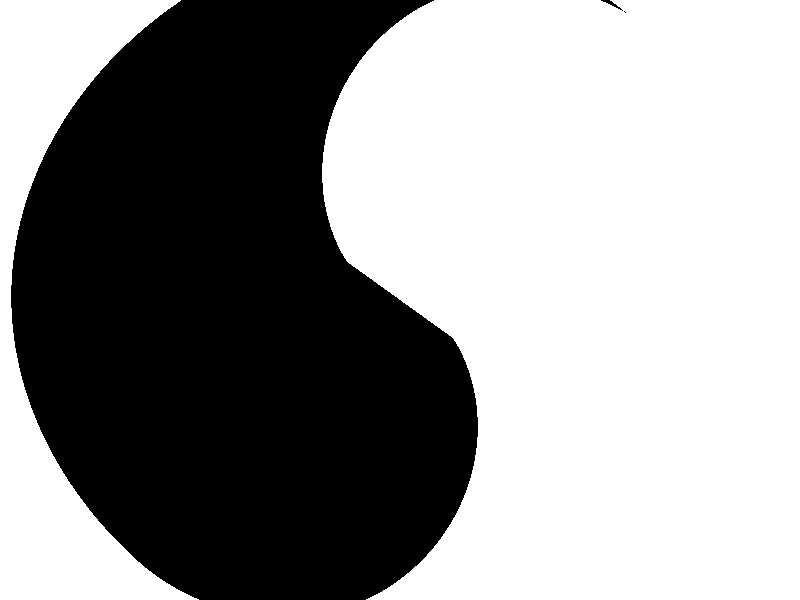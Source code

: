 // POV-Ray 3.6 / 3.7 Example Scene File "yin_yang.pov"
// author: Friedrich A. Lohmueller, Aug-2005/Jan-2011  
// email:  Friedrich.Lohmueller_at_t-online.de
// homepage: http://www.f-lohmueller.de
//--------------------------------------------------------------------------
#version 3.6; // 3.7;
global_settings{ assumed_gamma 1.0 }
#default{ finish{ ambient 0.1 diffuse 0.9 }} 
//--------------------------------------------------------------------------
#include "colors.inc"
#include "textures.inc"
#include "functions.inc"
//--------------------------------------------------------------------------
// camera ------------------------------------------------------------------
#declare Camera0 = camera {ultra_wide_angle angle 50           // front view
                           location  <0.0 , 0.0 ,-3.0>
                           right     x*image_width/image_height
                           look_at   <0.0 , 0.0 , 0.0>}
camera{Camera0}
// sun ---------------------------------------------------------------------
light_source{< 3000,3000,-3000> color White}
// sky ---------------------------------------------------------------------
sky_sphere { pigment { color White}
                  } //end of skysphere
//--------------------------------------------------------------------------
//---------------------------   scenery objects  ---------------------------
//--------------------------------------------------------------------------



union{
isosurface {
  function{
    f_comma( 
       x,y,z,
       0.95 //scale
     )
  }
  threshold 0.03
  max_gradient 2
  accuracy 0.00001
  contained_by {sphere {0,1.5}}

  texture{
     pigment{ color rgb <1,1,1>} 
     finish { specular 0.1 roughness 0.1 phong 0.2 }
         }
  rotate<90,0,0>
  translate< 0.0,0.05,0>
 }

isosurface {
  function{
    f_comma( 
       x,y,z,
       0.95 //scale
     )
  }
  threshold 0.03
  max_gradient 2
  accuracy 0.00001
  contained_by {sphere {0,1.5}}

  texture{
     pigment{ color rgb <0,0,0>} 
     finish { specular 0.1 roughness 0.1 phong 0.2 }
         }
  rotate<90,0,180>
  translate< 0.0,-0.05,0>
 }


  rotate<0,0,45>
  scale <1.35,1.2,1.2>
  translate< 0,0.00,0>
} // end of isosurface -------------------------------------------------------
